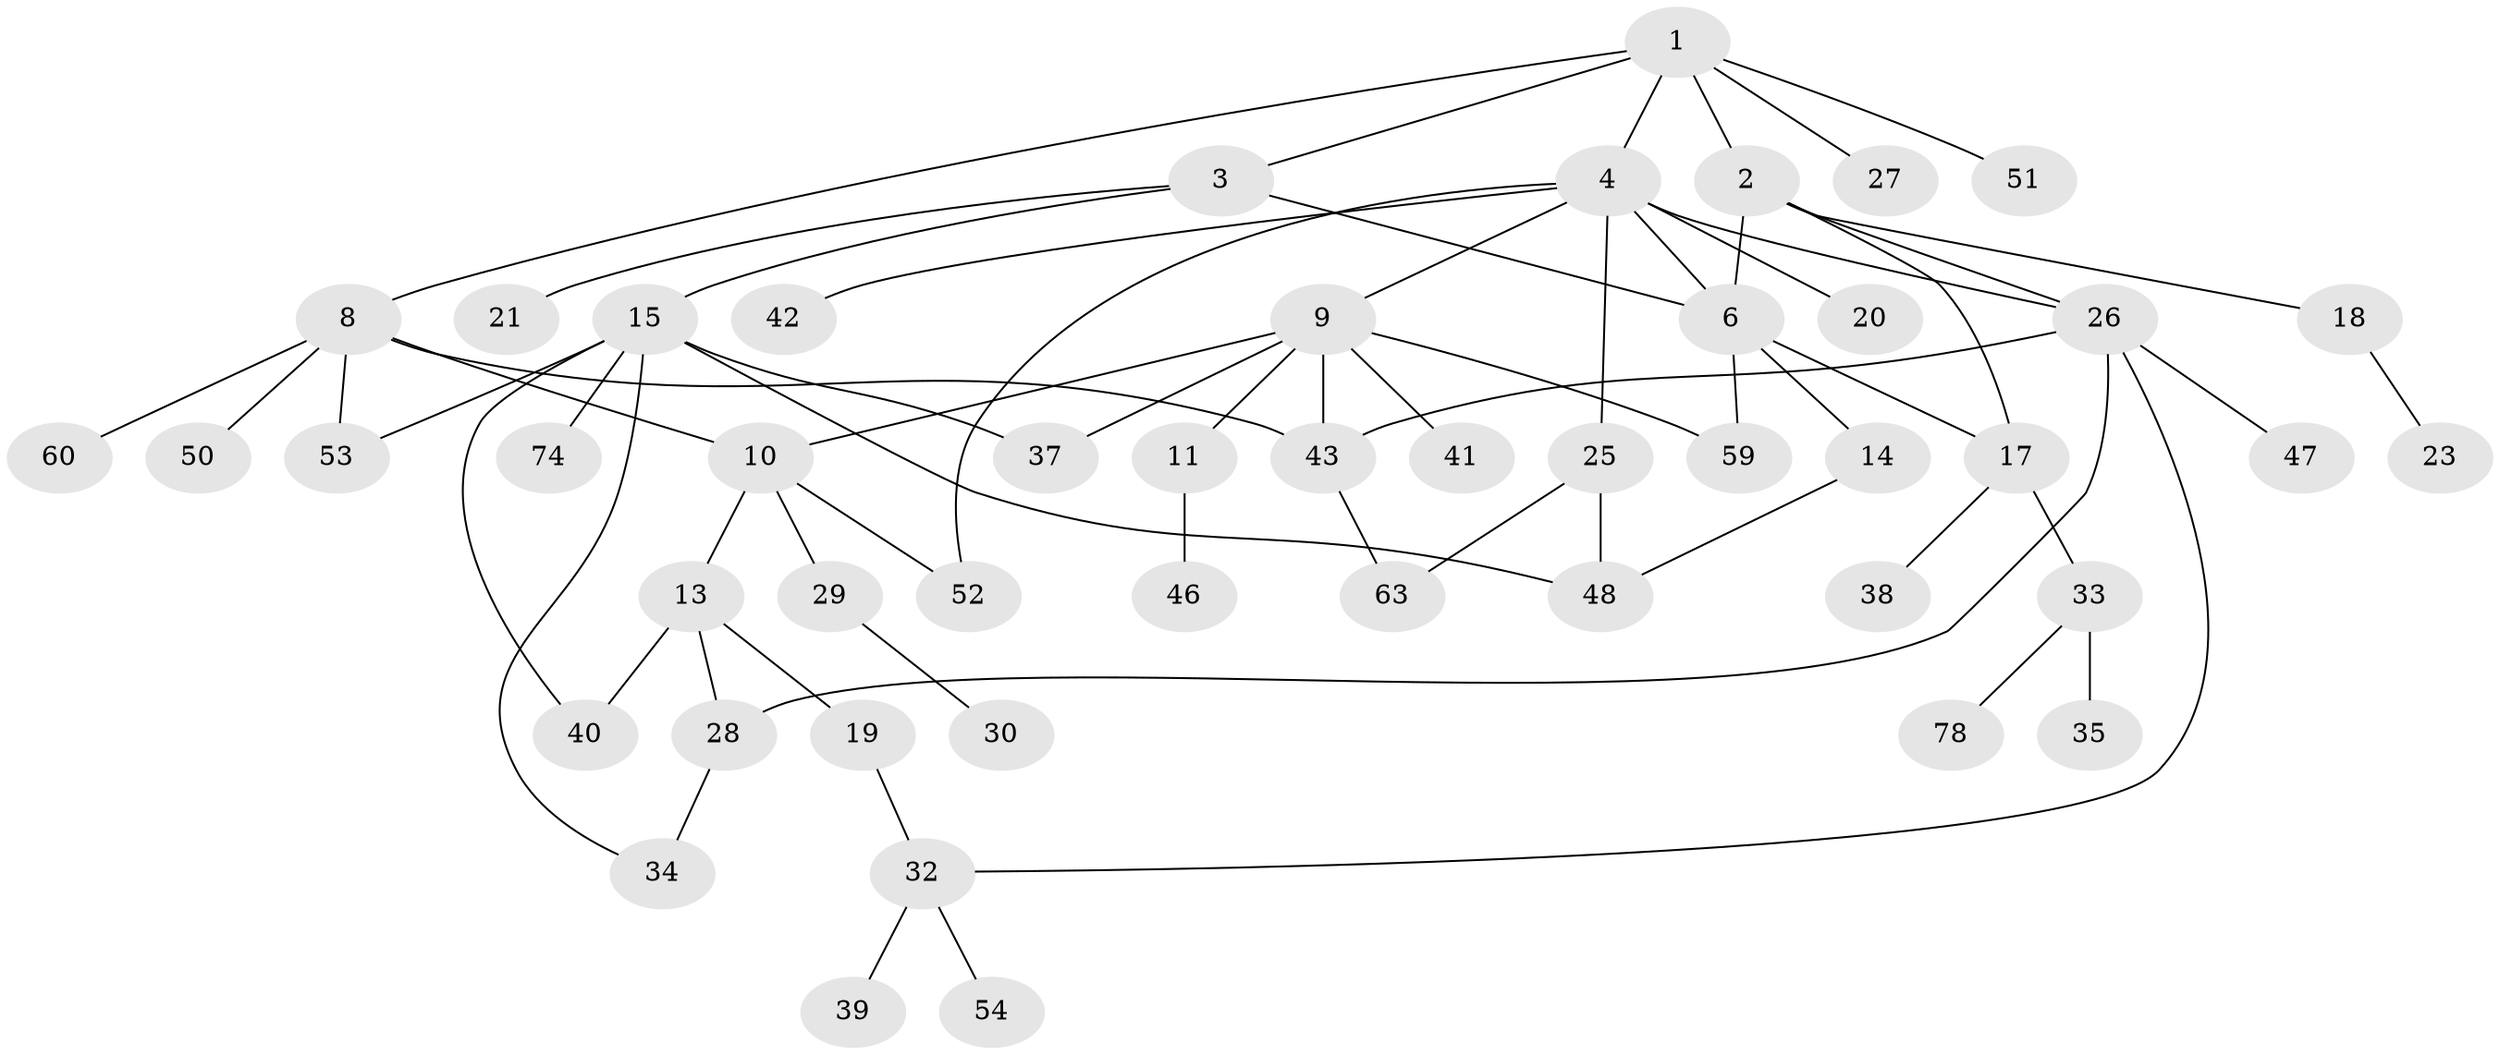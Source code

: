 // original degree distribution, {6: 0.05, 5: 0.0375, 7: 0.0375, 1: 0.3625, 4: 0.0875, 2: 0.2875, 3: 0.1375}
// Generated by graph-tools (version 1.1) at 2025/17/03/04/25 18:17:01]
// undirected, 48 vertices, 65 edges
graph export_dot {
graph [start="1"]
  node [color=gray90,style=filled];
  1;
  2 [super="+49"];
  3 [super="+57"];
  4 [super="+16+24+5+7"];
  6;
  8 [super="+22+44"];
  9;
  10 [super="+12"];
  11;
  13;
  14;
  15 [super="+56+36"];
  17 [super="+31"];
  18;
  19;
  20;
  21;
  23;
  25;
  26 [super="+45+79+67"];
  27;
  28 [super="+64+73"];
  29;
  30;
  32;
  33;
  34 [super="+58"];
  35;
  37;
  38;
  39;
  40;
  41;
  42;
  43;
  46;
  47;
  48 [super="+76"];
  50;
  51;
  52 [super="+62+61"];
  53 [super="+65+75"];
  54;
  59 [super="+66"];
  60;
  63 [super="+68"];
  74;
  78;
  1 -- 2;
  1 -- 3;
  1 -- 4;
  1 -- 8;
  1 -- 27;
  1 -- 51;
  2 -- 17;
  2 -- 18;
  2 -- 6;
  2 -- 26;
  3 -- 6;
  3 -- 15;
  3 -- 21;
  4 -- 20;
  4 -- 42;
  4 -- 26;
  4 -- 25;
  4 -- 52;
  4 -- 9;
  4 -- 6 [weight=2];
  6 -- 14;
  6 -- 17;
  6 -- 59;
  8 -- 43;
  8 -- 50;
  8 -- 60;
  8 -- 10;
  8 -- 53;
  9 -- 10;
  9 -- 11;
  9 -- 37;
  9 -- 41;
  9 -- 59;
  9 -- 43;
  10 -- 13;
  10 -- 29;
  10 -- 52;
  11 -- 46;
  13 -- 19;
  13 -- 28;
  13 -- 40;
  14 -- 48;
  15 -- 34;
  15 -- 53;
  15 -- 74;
  15 -- 40;
  15 -- 48;
  15 -- 37;
  17 -- 33;
  17 -- 38;
  18 -- 23;
  19 -- 32;
  25 -- 63;
  25 -- 48;
  26 -- 47;
  26 -- 28;
  26 -- 43;
  26 -- 32;
  28 -- 34;
  29 -- 30;
  32 -- 39;
  32 -- 54;
  33 -- 35;
  33 -- 78;
  43 -- 63;
}
